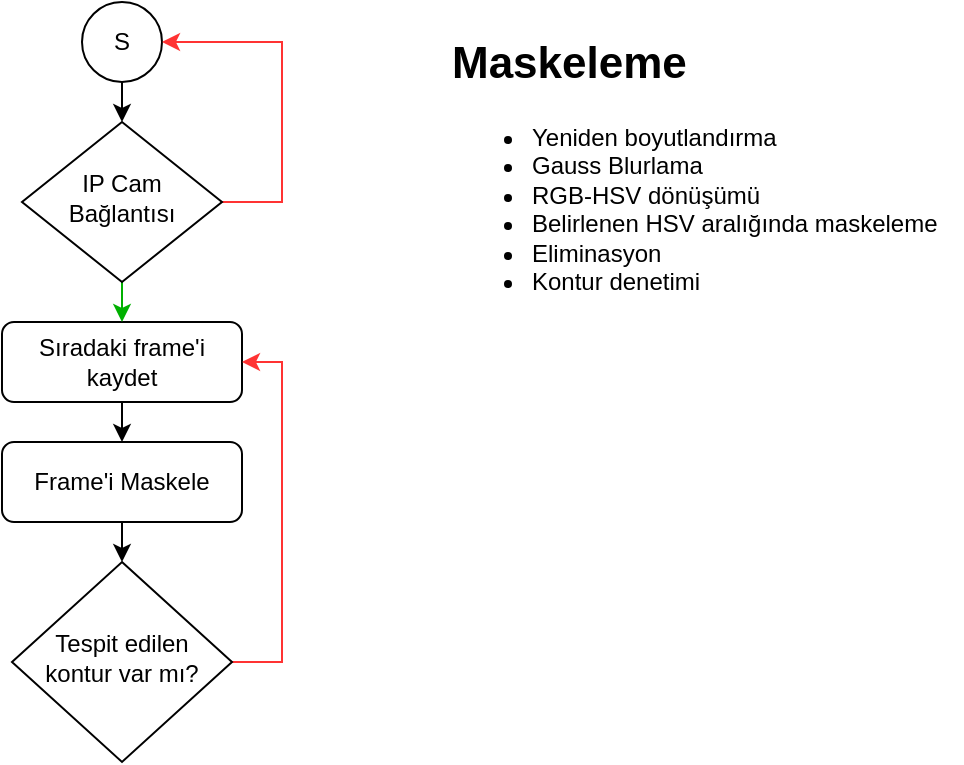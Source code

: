 <mxfile version="20.0.0" type="github">
  <diagram id="C5RBs43oDa-KdzZeNtuy" name="Page-1">
    <mxGraphModel dx="1422" dy="762" grid="1" gridSize="10" guides="1" tooltips="1" connect="1" arrows="1" fold="1" page="1" pageScale="1" pageWidth="827" pageHeight="1169" math="0" shadow="0">
      <root>
        <mxCell id="WIyWlLk6GJQsqaUBKTNV-0" />
        <mxCell id="WIyWlLk6GJQsqaUBKTNV-1" parent="WIyWlLk6GJQsqaUBKTNV-0" />
        <mxCell id="GuvgZEk6o53j5fX8rH_s-7" style="edgeStyle=orthogonalEdgeStyle;rounded=0;orthogonalLoop=1;jettySize=auto;html=1;exitX=0.5;exitY=1;exitDx=0;exitDy=0;entryX=0.5;entryY=0;entryDx=0;entryDy=0;strokeColor=#000000;" edge="1" parent="WIyWlLk6GJQsqaUBKTNV-1" source="WIyWlLk6GJQsqaUBKTNV-3" target="GuvgZEk6o53j5fX8rH_s-6">
          <mxGeometry relative="1" as="geometry" />
        </mxCell>
        <mxCell id="WIyWlLk6GJQsqaUBKTNV-3" value="Sıradaki frame&#39;i kaydet" style="rounded=1;whiteSpace=wrap;html=1;fontSize=12;glass=0;strokeWidth=1;shadow=0;" parent="WIyWlLk6GJQsqaUBKTNV-1" vertex="1">
          <mxGeometry x="160" y="210" width="120" height="40" as="geometry" />
        </mxCell>
        <mxCell id="GuvgZEk6o53j5fX8rH_s-5" style="edgeStyle=orthogonalEdgeStyle;rounded=0;orthogonalLoop=1;jettySize=auto;html=1;exitX=0.5;exitY=1;exitDx=0;exitDy=0;entryX=0.5;entryY=0;entryDx=0;entryDy=0;strokeColor=#000000;" edge="1" parent="WIyWlLk6GJQsqaUBKTNV-1" source="GuvgZEk6o53j5fX8rH_s-0" target="GuvgZEk6o53j5fX8rH_s-2">
          <mxGeometry relative="1" as="geometry" />
        </mxCell>
        <mxCell id="GuvgZEk6o53j5fX8rH_s-0" value="S" style="ellipse;whiteSpace=wrap;html=1;" vertex="1" parent="WIyWlLk6GJQsqaUBKTNV-1">
          <mxGeometry x="200" y="50" width="40" height="40" as="geometry" />
        </mxCell>
        <mxCell id="GuvgZEk6o53j5fX8rH_s-3" style="edgeStyle=orthogonalEdgeStyle;rounded=0;orthogonalLoop=1;jettySize=auto;html=1;exitX=1;exitY=0.5;exitDx=0;exitDy=0;entryX=1;entryY=0.5;entryDx=0;entryDy=0;strokeColor=#FF3333;" edge="1" parent="WIyWlLk6GJQsqaUBKTNV-1" source="GuvgZEk6o53j5fX8rH_s-2" target="GuvgZEk6o53j5fX8rH_s-0">
          <mxGeometry relative="1" as="geometry">
            <mxPoint x="300" y="70" as="targetPoint" />
            <Array as="points">
              <mxPoint x="300" y="150" />
              <mxPoint x="300" y="70" />
            </Array>
          </mxGeometry>
        </mxCell>
        <mxCell id="GuvgZEk6o53j5fX8rH_s-4" style="edgeStyle=orthogonalEdgeStyle;rounded=0;orthogonalLoop=1;jettySize=auto;html=1;exitX=0.5;exitY=1;exitDx=0;exitDy=0;entryX=0.5;entryY=0;entryDx=0;entryDy=0;strokeColor=#00B000;" edge="1" parent="WIyWlLk6GJQsqaUBKTNV-1" source="GuvgZEk6o53j5fX8rH_s-2" target="WIyWlLk6GJQsqaUBKTNV-3">
          <mxGeometry relative="1" as="geometry" />
        </mxCell>
        <mxCell id="GuvgZEk6o53j5fX8rH_s-2" value="IP Cam Bağlantısı" style="rhombus;whiteSpace=wrap;html=1;shadow=0;fontFamily=Helvetica;fontSize=12;align=center;strokeWidth=1;spacing=6;spacingTop=-4;" vertex="1" parent="WIyWlLk6GJQsqaUBKTNV-1">
          <mxGeometry x="170" y="110" width="100" height="80" as="geometry" />
        </mxCell>
        <mxCell id="GuvgZEk6o53j5fX8rH_s-11" style="edgeStyle=orthogonalEdgeStyle;rounded=0;orthogonalLoop=1;jettySize=auto;html=1;exitX=0.5;exitY=1;exitDx=0;exitDy=0;entryX=0.5;entryY=0;entryDx=0;entryDy=0;fontSize=22;strokeColor=#000000;" edge="1" parent="WIyWlLk6GJQsqaUBKTNV-1" source="GuvgZEk6o53j5fX8rH_s-6" target="GuvgZEk6o53j5fX8rH_s-10">
          <mxGeometry relative="1" as="geometry" />
        </mxCell>
        <mxCell id="GuvgZEk6o53j5fX8rH_s-6" value="Frame&#39;i Maskele" style="rounded=1;whiteSpace=wrap;html=1;fontSize=12;glass=0;strokeWidth=1;shadow=0;" vertex="1" parent="WIyWlLk6GJQsqaUBKTNV-1">
          <mxGeometry x="160" y="270" width="120" height="40" as="geometry" />
        </mxCell>
        <mxCell id="GuvgZEk6o53j5fX8rH_s-8" value="&lt;h1&gt;&lt;font style=&quot;font-size: 22px;&quot;&gt;Maskeleme&lt;/font&gt;&lt;/h1&gt;&lt;div&gt;&lt;ul&gt;&lt;li&gt;Yeniden boyutlandırma&lt;/li&gt;&lt;li&gt;Gauss Blurlama&lt;/li&gt;&lt;li&gt;RGB-HSV dönüşümü&lt;/li&gt;&lt;li&gt;Belirlenen HSV aralığında maskeleme&lt;/li&gt;&lt;li&gt;Eliminasyon&lt;/li&gt;&lt;li&gt;Kontur denetimi&lt;/li&gt;&lt;/ul&gt;&lt;/div&gt;" style="text;html=1;strokeColor=none;fillColor=none;spacing=5;spacingTop=-20;whiteSpace=wrap;overflow=hidden;rounded=0;" vertex="1" parent="WIyWlLk6GJQsqaUBKTNV-1">
          <mxGeometry x="380" y="60" width="260" height="140" as="geometry" />
        </mxCell>
        <mxCell id="GuvgZEk6o53j5fX8rH_s-12" style="edgeStyle=orthogonalEdgeStyle;rounded=0;orthogonalLoop=1;jettySize=auto;html=1;fontSize=22;strokeColor=#FF3333;entryX=1;entryY=0.5;entryDx=0;entryDy=0;" edge="1" parent="WIyWlLk6GJQsqaUBKTNV-1" source="GuvgZEk6o53j5fX8rH_s-10" target="WIyWlLk6GJQsqaUBKTNV-3">
          <mxGeometry relative="1" as="geometry">
            <mxPoint x="340" y="230" as="targetPoint" />
            <Array as="points">
              <mxPoint x="300" y="380" />
              <mxPoint x="300" y="230" />
            </Array>
          </mxGeometry>
        </mxCell>
        <mxCell id="GuvgZEk6o53j5fX8rH_s-10" value="Tespit edilen kontur var mı?" style="rhombus;whiteSpace=wrap;html=1;shadow=0;fontFamily=Helvetica;fontSize=12;align=center;strokeWidth=1;spacing=6;spacingTop=-4;" vertex="1" parent="WIyWlLk6GJQsqaUBKTNV-1">
          <mxGeometry x="165" y="330" width="110" height="100" as="geometry" />
        </mxCell>
      </root>
    </mxGraphModel>
  </diagram>
</mxfile>
